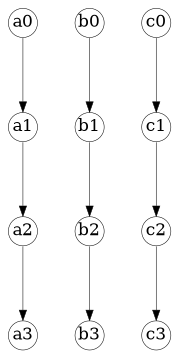 digraph g {
 
#ratio=fill
#splines=spline
#overlap=scale
#penwidth=0.1

node [shape=circle,
      #fixedsize=true,
      width=0.2,
      fixedsize=true
      #color="black", 
      #fillcolor="#eeeeee",
      #style="filled,solid",
      fontsize=8
      #,label=""
      ,penwidth=0.25
      ]

edge [#arrowhead="empty",
      arrowsize=0.5
      ,      penwidth=0.25
]

a0 [pos="0,99!"]
a1 [pos="0,66!"]
a2 [pos="0,33!"]
a3 [pos="0,0!"]
a0 -> a1 -> a2 -> a3

b0 [pos="20,99!"]
b1 [pos="20,66!"]
b2 [pos="20,33!"]
b3 [pos="20,0!"]
b0 -> b1 -> b2 -> b3

c0 [pos="40,99!"]
c1 [pos="40,66!"]
c2 [pos="40,33!"]
c3 [pos="40,0!"]
c0 -> c1 -> c2 -> c3

}
